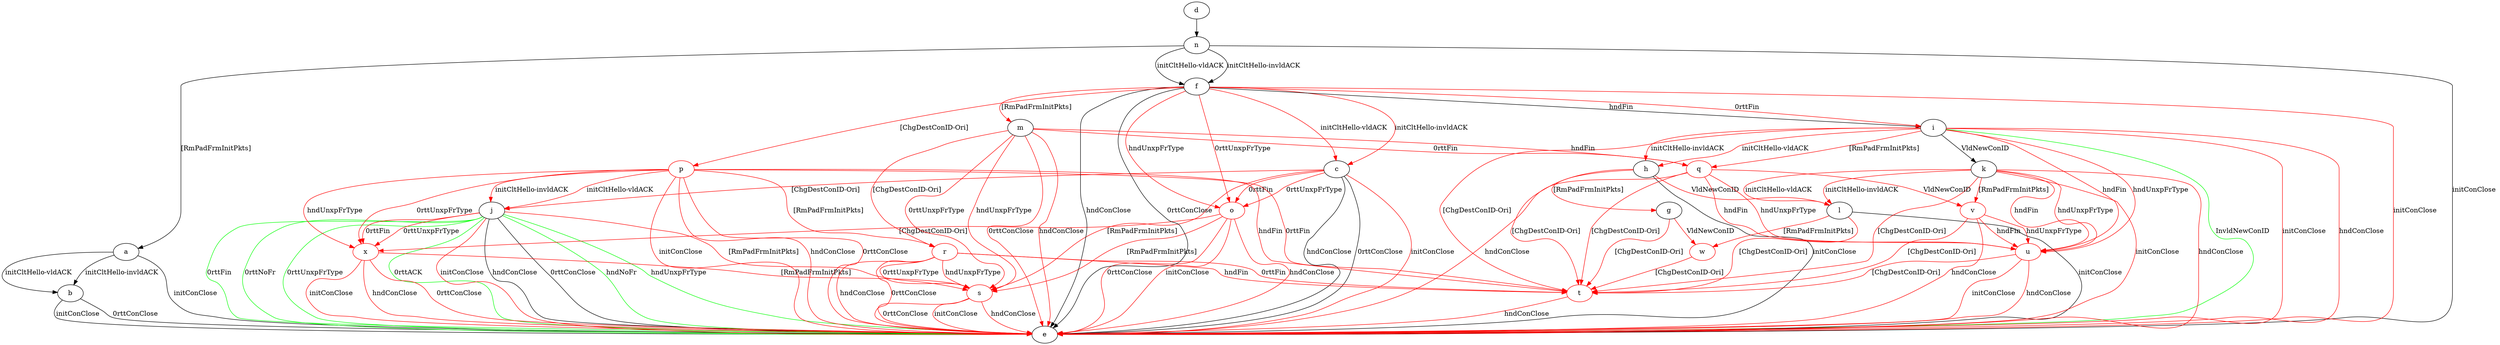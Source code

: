 digraph "" {
	a -> b	[key=0,
		label="initCltHello-vldACK "];
	a -> b	[key=1,
		label="initCltHello-invldACK "];
	a -> e	[key=0,
		label="initConClose "];
	b -> e	[key=0,
		label="initConClose "];
	b -> e	[key=1,
		label="0rttConClose "];
	c -> e	[key=0,
		label="hndConClose "];
	c -> e	[key=1,
		label="0rttConClose "];
	c -> e	[key=2,
		color=red,
		label="initConClose "];
	c -> j	[key=0,
		color=red,
		label="[ChgDestConID-Ori] "];
	o	[color=red];
	c -> o	[key=0,
		color=red,
		label="0rttFin "];
	c -> o	[key=1,
		color=red,
		label="0rttUnxpFrType "];
	s	[color=red];
	c -> s	[key=0,
		color=red,
		label="[RmPadFrmInitPkts] "];
	d -> n	[key=0];
	f -> c	[key=0,
		color=red,
		label="initCltHello-vldACK "];
	f -> c	[key=1,
		color=red,
		label="initCltHello-invldACK "];
	f -> e	[key=0,
		label="hndConClose "];
	f -> e	[key=1,
		label="0rttConClose "];
	f -> e	[key=2,
		color=red,
		label="initConClose "];
	f -> i	[key=0,
		label="hndFin "];
	f -> i	[key=1,
		color=red,
		label="0rttFin "];
	f -> m	[key=0,
		color=red,
		label="[RmPadFrmInitPkts] "];
	f -> o	[key=0,
		color=red,
		label="hndUnxpFrType "];
	f -> o	[key=1,
		color=red,
		label="0rttUnxpFrType "];
	p	[color=red];
	f -> p	[key=0,
		color=red,
		label="[ChgDestConID-Ori] "];
	t	[color=red];
	g -> t	[key=0,
		color=red,
		label="[ChgDestConID-Ori] "];
	w	[color=red];
	g -> w	[key=0,
		color=red,
		label="VldNewConID "];
	h -> e	[key=0,
		label="initConClose "];
	h -> g	[key=0,
		color=red,
		label="[RmPadFrmInitPkts] "];
	h -> l	[key=0,
		color=red,
		label="VldNewConID "];
	h -> t	[key=0,
		color=red,
		label="[ChgDestConID-Ori] "];
	i -> e	[key=0,
		color=green,
		label="InvldNewConID "];
	i -> e	[key=1,
		color=red,
		label="initConClose "];
	i -> e	[key=2,
		color=red,
		label="hndConClose "];
	i -> h	[key=0,
		color=red,
		label="initCltHello-vldACK "];
	i -> h	[key=1,
		color=red,
		label="initCltHello-invldACK "];
	i -> k	[key=0,
		label="VldNewConID "];
	q	[color=red];
	i -> q	[key=0,
		color=red,
		label="[RmPadFrmInitPkts] "];
	i -> t	[key=0,
		color=red,
		label="[ChgDestConID-Ori] "];
	u	[color=red];
	i -> u	[key=0,
		color=red,
		label="hndFin "];
	i -> u	[key=1,
		color=red,
		label="hndUnxpFrType "];
	j -> e	[key=0,
		label="hndConClose "];
	j -> e	[key=1,
		label="0rttConClose "];
	j -> e	[key=2,
		color=green,
		label="hndNoFr "];
	j -> e	[key=3,
		color=green,
		label="hndUnxpFrType "];
	j -> e	[key=4,
		color=green,
		label="0rttFin "];
	j -> e	[key=5,
		color=green,
		label="0rttNoFr "];
	j -> e	[key=6,
		color=green,
		label="0rttUnxpFrType "];
	j -> e	[key=7,
		color=green,
		label="0rttACK "];
	j -> e	[key=8,
		color=red,
		label="initConClose "];
	j -> s	[key=0,
		color=red,
		label="[RmPadFrmInitPkts] "];
	x	[color=red];
	j -> x	[key=0,
		color=red,
		label="0rttFin "];
	j -> x	[key=1,
		color=red,
		label="0rttUnxpFrType "];
	k -> e	[key=0,
		color=red,
		label="initConClose "];
	k -> e	[key=1,
		color=red,
		label="hndConClose "];
	k -> l	[key=0,
		color=red,
		label="initCltHello-vldACK "];
	k -> l	[key=1,
		color=red,
		label="initCltHello-invldACK "];
	k -> t	[key=0,
		color=red,
		label="[ChgDestConID-Ori] "];
	k -> u	[key=0,
		color=red,
		label="hndFin "];
	k -> u	[key=1,
		color=red,
		label="hndUnxpFrType "];
	v	[color=red];
	k -> v	[key=0,
		color=red,
		label="[RmPadFrmInitPkts] "];
	l -> e	[key=0,
		label="initConClose "];
	l -> t	[key=0,
		color=red,
		label="[ChgDestConID-Ori] "];
	l -> w	[key=0,
		color=red,
		label="[RmPadFrmInitPkts] "];
	m -> e	[key=0,
		color=red,
		label="hndConClose "];
	m -> e	[key=1,
		color=red,
		label="0rttConClose "];
	m -> q	[key=0,
		color=red,
		label="hndFin "];
	m -> q	[key=1,
		color=red,
		label="0rttFin "];
	r	[color=red];
	m -> r	[key=0,
		color=red,
		label="[ChgDestConID-Ori] "];
	m -> s	[key=0,
		color=red,
		label="hndUnxpFrType "];
	m -> s	[key=1,
		color=red,
		label="0rttUnxpFrType "];
	n -> a	[key=0,
		label="[RmPadFrmInitPkts] "];
	n -> e	[key=0,
		label="initConClose "];
	n -> f	[key=0,
		label="initCltHello-vldACK "];
	n -> f	[key=1,
		label="initCltHello-invldACK "];
	o -> e	[key=0,
		color=red,
		label="initConClose "];
	o -> e	[key=1,
		color=red,
		label="hndConClose "];
	o -> e	[key=2,
		color=red,
		label="0rttConClose "];
	o -> s	[key=0,
		color=red,
		label="[RmPadFrmInitPkts] "];
	o -> x	[key=0,
		color=red,
		label="[ChgDestConID-Ori] "];
	p -> e	[key=0,
		color=red,
		label="initConClose "];
	p -> e	[key=1,
		color=red,
		label="hndConClose "];
	p -> e	[key=2,
		color=red,
		label="0rttConClose "];
	p -> j	[key=0,
		color=red,
		label="initCltHello-vldACK "];
	p -> j	[key=1,
		color=red,
		label="initCltHello-invldACK "];
	p -> r	[key=0,
		color=red,
		label="[RmPadFrmInitPkts] "];
	p -> t	[key=0,
		color=red,
		label="hndFin "];
	p -> t	[key=1,
		color=red,
		label="0rttFin "];
	p -> x	[key=0,
		color=red,
		label="hndUnxpFrType "];
	p -> x	[key=1,
		color=red,
		label="0rttUnxpFrType "];
	q -> e	[key=0,
		color=red,
		label="hndConClose "];
	q -> t	[key=0,
		color=red,
		label="[ChgDestConID-Ori] "];
	q -> u	[key=0,
		color=red,
		label="hndFin "];
	q -> u	[key=1,
		color=red,
		label="hndUnxpFrType "];
	q -> v	[key=0,
		color=red,
		label="VldNewConID "];
	r -> e	[key=0,
		color=red,
		label="hndConClose "];
	r -> e	[key=1,
		color=red,
		label="0rttConClose "];
	r -> s	[key=0,
		color=red,
		label="hndUnxpFrType "];
	r -> s	[key=1,
		color=red,
		label="0rttUnxpFrType "];
	r -> t	[key=0,
		color=red,
		label="hndFin "];
	r -> t	[key=1,
		color=red,
		label="0rttFin "];
	s -> e	[key=0,
		color=red,
		label="initConClose "];
	s -> e	[key=1,
		color=red,
		label="hndConClose "];
	s -> e	[key=2,
		color=red,
		label="0rttConClose "];
	t -> e	[key=0,
		color=red,
		label="hndConClose "];
	u -> e	[key=0,
		color=red,
		label="initConClose "];
	u -> e	[key=1,
		color=red,
		label="hndConClose "];
	u -> t	[key=0,
		color=red,
		label="[ChgDestConID-Ori] "];
	v -> e	[key=0,
		color=red,
		label="hndConClose "];
	v -> t	[key=0,
		color=red,
		label="[ChgDestConID-Ori] "];
	v -> u	[key=0,
		color=red,
		label="hndFin "];
	v -> u	[key=1,
		color=red,
		label="hndUnxpFrType "];
	w -> t	[key=0,
		color=red,
		label="[ChgDestConID-Ori] "];
	x -> e	[key=0,
		color=red,
		label="initConClose "];
	x -> e	[key=1,
		color=red,
		label="hndConClose "];
	x -> e	[key=2,
		color=red,
		label="0rttConClose "];
	x -> s	[key=0,
		color=red,
		label="[RmPadFrmInitPkts] "];
}
